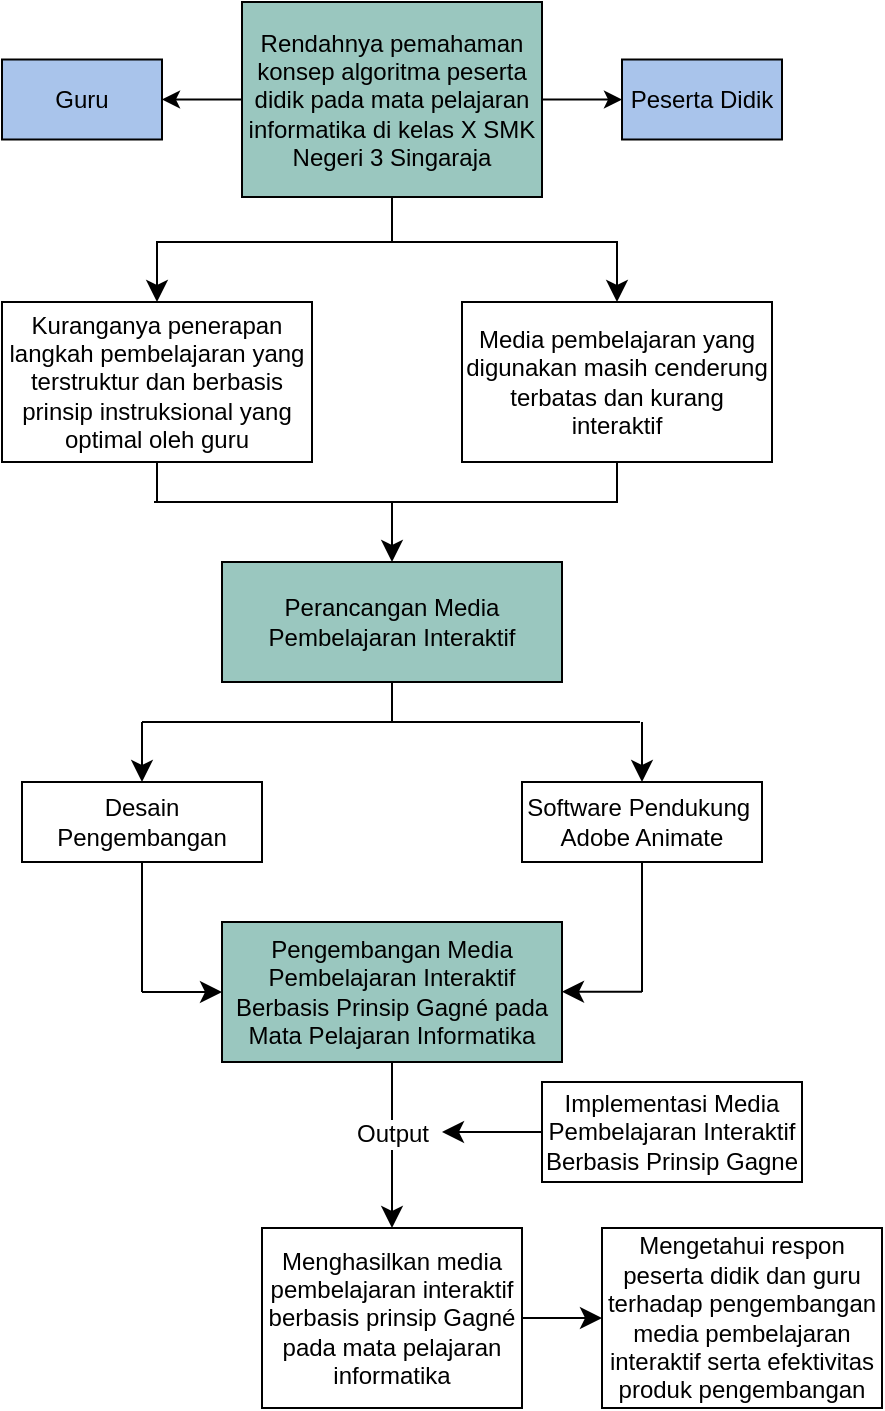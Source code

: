 <mxfile version="24.8.3">
  <diagram name="Page-1" id="ZrEEJuOPULFKZgPX1UGS">
    <mxGraphModel dx="1167" dy="636" grid="1" gridSize="10" guides="1" tooltips="1" connect="1" arrows="1" fold="1" page="1" pageScale="1" pageWidth="850" pageHeight="1100" math="0" shadow="0">
      <root>
        <mxCell id="0" />
        <mxCell id="1" parent="0" />
        <mxCell id="6uhDlHwIgaBfjL2I-Rh7-1" value="Guru" style="rounded=0;whiteSpace=wrap;html=1;glass=0;fillColor=#A9C4EB;" parent="1" vertex="1">
          <mxGeometry x="170" y="138.75" width="80" height="40" as="geometry" />
        </mxCell>
        <mxCell id="6uhDlHwIgaBfjL2I-Rh7-6" style="edgeStyle=orthogonalEdgeStyle;rounded=0;orthogonalLoop=1;jettySize=auto;html=1;entryX=0;entryY=0.5;entryDx=0;entryDy=0;" parent="1" source="6uhDlHwIgaBfjL2I-Rh7-2" target="6uhDlHwIgaBfjL2I-Rh7-4" edge="1">
          <mxGeometry relative="1" as="geometry" />
        </mxCell>
        <mxCell id="6uhDlHwIgaBfjL2I-Rh7-7" style="edgeStyle=orthogonalEdgeStyle;rounded=0;orthogonalLoop=1;jettySize=auto;html=1;exitX=0;exitY=0.5;exitDx=0;exitDy=0;entryX=1;entryY=0.5;entryDx=0;entryDy=0;" parent="1" source="6uhDlHwIgaBfjL2I-Rh7-2" target="6uhDlHwIgaBfjL2I-Rh7-1" edge="1">
          <mxGeometry relative="1" as="geometry" />
        </mxCell>
        <mxCell id="6uhDlHwIgaBfjL2I-Rh7-2" value="Rendahnya pemahaman konsep algoritma peserta didik pada mata pelajaran informatika di kelas X SMK Negeri 3 Singaraja" style="rounded=0;whiteSpace=wrap;html=1;fillColor=#9AC7BF;" parent="1" vertex="1">
          <mxGeometry x="290" y="110" width="150" height="97.5" as="geometry" />
        </mxCell>
        <mxCell id="6uhDlHwIgaBfjL2I-Rh7-4" value="Peserta Didik" style="rounded=0;whiteSpace=wrap;html=1;gradientColor=none;gradientDirection=east;fillStyle=auto;fillColor=#A9C4EB;" parent="1" vertex="1">
          <mxGeometry x="480" y="138.75" width="80" height="40" as="geometry" />
        </mxCell>
        <mxCell id="8X0whU9pNPHjoWLh5J1Q-12" style="edgeStyle=none;curved=1;rounded=0;orthogonalLoop=1;jettySize=auto;html=1;fontSize=12;startSize=8;endSize=8;endArrow=none;endFill=0;startArrow=classic;startFill=1;" edge="1" parent="1" source="6uhDlHwIgaBfjL2I-Rh7-16">
          <mxGeometry relative="1" as="geometry">
            <mxPoint x="247.5" y="230" as="targetPoint" />
          </mxGeometry>
        </mxCell>
        <mxCell id="8X0whU9pNPHjoWLh5J1Q-15" style="edgeStyle=none;curved=1;rounded=0;orthogonalLoop=1;jettySize=auto;html=1;fontSize=12;startSize=8;endSize=8;endArrow=none;endFill=0;" edge="1" parent="1" source="6uhDlHwIgaBfjL2I-Rh7-16">
          <mxGeometry relative="1" as="geometry">
            <mxPoint x="247.5" y="360.0" as="targetPoint" />
          </mxGeometry>
        </mxCell>
        <mxCell id="6uhDlHwIgaBfjL2I-Rh7-16" value="&lt;div&gt;Kuranganya penerapan langkah&amp;nbsp;&lt;span style=&quot;background-color: initial;&quot;&gt;pembelajaran yang terstruktur dan berbasis prinsip&amp;nbsp;&lt;/span&gt;&lt;span style=&quot;background-color: initial;&quot;&gt;instruksional yang optimal oleh guru&lt;/span&gt;&lt;/div&gt;" style="rounded=0;whiteSpace=wrap;html=1;" parent="1" vertex="1">
          <mxGeometry x="170" y="260" width="155" height="80" as="geometry" />
        </mxCell>
        <mxCell id="8X0whU9pNPHjoWLh5J1Q-13" style="edgeStyle=none;curved=1;rounded=0;orthogonalLoop=1;jettySize=auto;html=1;fontSize=12;startSize=8;endSize=8;endArrow=none;endFill=0;startArrow=classic;startFill=1;" edge="1" parent="1" source="6uhDlHwIgaBfjL2I-Rh7-17">
          <mxGeometry relative="1" as="geometry">
            <mxPoint x="477.5" y="230" as="targetPoint" />
          </mxGeometry>
        </mxCell>
        <mxCell id="8X0whU9pNPHjoWLh5J1Q-16" style="edgeStyle=none;curved=1;rounded=0;orthogonalLoop=1;jettySize=auto;html=1;fontSize=12;startSize=8;endSize=8;endArrow=none;endFill=0;" edge="1" parent="1" source="6uhDlHwIgaBfjL2I-Rh7-17">
          <mxGeometry relative="1" as="geometry">
            <mxPoint x="477.5" y="360.0" as="targetPoint" />
          </mxGeometry>
        </mxCell>
        <mxCell id="6uhDlHwIgaBfjL2I-Rh7-17" value="Media pembelajaran yang digunakan masih cenderung terbatas dan kurang interaktif" style="rounded=0;whiteSpace=wrap;html=1;" parent="1" vertex="1">
          <mxGeometry x="400" y="260" width="155" height="80" as="geometry" />
        </mxCell>
        <mxCell id="6uhDlHwIgaBfjL2I-Rh7-18" style="edgeStyle=none;curved=1;rounded=0;orthogonalLoop=1;jettySize=auto;html=1;exitX=0.25;exitY=1;exitDx=0;exitDy=0;fontSize=12;startSize=8;endSize=8;" parent="1" source="6uhDlHwIgaBfjL2I-Rh7-1" target="6uhDlHwIgaBfjL2I-Rh7-1" edge="1">
          <mxGeometry relative="1" as="geometry" />
        </mxCell>
        <mxCell id="6uhDlHwIgaBfjL2I-Rh7-25" value="" style="endArrow=none;html=1;rounded=0;fontSize=12;startSize=8;endSize=8;curved=1;" parent="1" edge="1">
          <mxGeometry width="50" height="50" relative="1" as="geometry">
            <mxPoint x="247" y="230" as="sourcePoint" />
            <mxPoint x="478" y="230" as="targetPoint" />
          </mxGeometry>
        </mxCell>
        <mxCell id="8X0whU9pNPHjoWLh5J1Q-8" style="edgeStyle=none;curved=1;rounded=0;orthogonalLoop=1;jettySize=auto;html=1;fontSize=12;startSize=8;endSize=8;startArrow=classic;startFill=1;endArrow=none;endFill=0;" edge="1" parent="1" source="6uhDlHwIgaBfjL2I-Rh7-28">
          <mxGeometry relative="1" as="geometry">
            <mxPoint x="365" y="360" as="targetPoint" />
          </mxGeometry>
        </mxCell>
        <mxCell id="8X0whU9pNPHjoWLh5J1Q-19" style="edgeStyle=none;curved=1;rounded=0;orthogonalLoop=1;jettySize=auto;html=1;fontSize=12;startSize=8;endSize=8;endArrow=none;endFill=0;" edge="1" parent="1" source="6uhDlHwIgaBfjL2I-Rh7-28">
          <mxGeometry relative="1" as="geometry">
            <mxPoint x="365" y="470" as="targetPoint" />
          </mxGeometry>
        </mxCell>
        <mxCell id="6uhDlHwIgaBfjL2I-Rh7-28" value="Perancangan Media Pembelajaran Interaktif" style="rounded=0;whiteSpace=wrap;html=1;fillColor=#9AC7BF;" parent="1" vertex="1">
          <mxGeometry x="280" y="390" width="170" height="60" as="geometry" />
        </mxCell>
        <mxCell id="8X0whU9pNPHjoWLh5J1Q-20" style="edgeStyle=none;curved=1;rounded=0;orthogonalLoop=1;jettySize=auto;html=1;fontSize=12;startSize=8;endSize=8;startArrow=classic;startFill=1;endArrow=none;endFill=0;" edge="1" parent="1" source="6uhDlHwIgaBfjL2I-Rh7-29">
          <mxGeometry relative="1" as="geometry">
            <mxPoint x="240" y="470" as="targetPoint" />
          </mxGeometry>
        </mxCell>
        <mxCell id="8X0whU9pNPHjoWLh5J1Q-24" style="edgeStyle=none;curved=1;rounded=0;orthogonalLoop=1;jettySize=auto;html=1;fontSize=12;startSize=8;endSize=8;endArrow=none;endFill=0;" edge="1" parent="1" source="6uhDlHwIgaBfjL2I-Rh7-29">
          <mxGeometry relative="1" as="geometry">
            <mxPoint x="240" y="605" as="targetPoint" />
          </mxGeometry>
        </mxCell>
        <mxCell id="6uhDlHwIgaBfjL2I-Rh7-29" value="Desain Pengembangan" style="rounded=0;whiteSpace=wrap;html=1;" parent="1" vertex="1">
          <mxGeometry x="180" y="500" width="120" height="40" as="geometry" />
        </mxCell>
        <mxCell id="8X0whU9pNPHjoWLh5J1Q-21" style="edgeStyle=none;curved=1;rounded=0;orthogonalLoop=1;jettySize=auto;html=1;fontSize=12;startSize=8;endSize=8;startArrow=classic;startFill=1;endArrow=none;endFill=0;" edge="1" parent="1" source="6uhDlHwIgaBfjL2I-Rh7-31">
          <mxGeometry relative="1" as="geometry">
            <mxPoint x="490" y="470" as="targetPoint" />
          </mxGeometry>
        </mxCell>
        <mxCell id="8X0whU9pNPHjoWLh5J1Q-23" style="edgeStyle=none;curved=1;rounded=0;orthogonalLoop=1;jettySize=auto;html=1;fontSize=12;startSize=8;endSize=8;endArrow=none;endFill=0;" edge="1" parent="1" source="6uhDlHwIgaBfjL2I-Rh7-31">
          <mxGeometry relative="1" as="geometry">
            <mxPoint x="490" y="605" as="targetPoint" />
          </mxGeometry>
        </mxCell>
        <mxCell id="6uhDlHwIgaBfjL2I-Rh7-31" value="Software Pendukung&amp;nbsp;&lt;div&gt;Adobe Animate&lt;/div&gt;" style="rounded=0;whiteSpace=wrap;html=1;" parent="1" vertex="1">
          <mxGeometry x="430" y="500" width="120" height="40" as="geometry" />
        </mxCell>
        <mxCell id="6uhDlHwIgaBfjL2I-Rh7-56" style="edgeStyle=none;curved=1;rounded=0;orthogonalLoop=1;jettySize=auto;html=1;entryX=0.5;entryY=0;entryDx=0;entryDy=0;fontSize=12;startSize=8;endSize=8;" parent="1" source="6uhDlHwIgaBfjL2I-Rh7-33" target="6uhDlHwIgaBfjL2I-Rh7-36" edge="1">
          <mxGeometry relative="1" as="geometry">
            <Array as="points" />
          </mxGeometry>
        </mxCell>
        <mxCell id="6uhDlHwIgaBfjL2I-Rh7-58" value="Output" style="edgeLabel;html=1;align=center;verticalAlign=middle;resizable=0;points=[];fontSize=12;" parent="6uhDlHwIgaBfjL2I-Rh7-56" vertex="1" connectable="0">
          <mxGeometry x="0.011" y="1" relative="1" as="geometry">
            <mxPoint x="-1" y="-6" as="offset" />
          </mxGeometry>
        </mxCell>
        <mxCell id="8X0whU9pNPHjoWLh5J1Q-27" style="edgeStyle=none;curved=1;rounded=0;orthogonalLoop=1;jettySize=auto;html=1;fontSize=12;startSize=8;endSize=8;endArrow=none;endFill=0;startArrow=classic;startFill=1;" edge="1" parent="1" source="6uhDlHwIgaBfjL2I-Rh7-33">
          <mxGeometry relative="1" as="geometry">
            <mxPoint x="240" y="605" as="targetPoint" />
          </mxGeometry>
        </mxCell>
        <mxCell id="6uhDlHwIgaBfjL2I-Rh7-33" value="Pengembangan Media Pembelajaran Interaktif Berbasis Prinsip&amp;nbsp;Gagné pada Mata Pelajaran Informatika" style="rounded=0;whiteSpace=wrap;html=1;fillColor=#9AC7BF;" parent="1" vertex="1">
          <mxGeometry x="280" y="570" width="170" height="70" as="geometry" />
        </mxCell>
        <mxCell id="8X0whU9pNPHjoWLh5J1Q-30" style="edgeStyle=none;curved=1;rounded=0;orthogonalLoop=1;jettySize=auto;html=1;entryX=0;entryY=0.5;entryDx=0;entryDy=0;fontSize=12;startSize=8;endSize=8;" edge="1" parent="1" source="6uhDlHwIgaBfjL2I-Rh7-36" target="8X0whU9pNPHjoWLh5J1Q-29">
          <mxGeometry relative="1" as="geometry" />
        </mxCell>
        <mxCell id="6uhDlHwIgaBfjL2I-Rh7-36" value="Menghasilkan media pembelajaran interaktif berbasis prinsip Gagné pada mata pelajaran informatika&lt;span style=&quot;color: rgba(0, 0, 0, 0); font-family: monospace; font-size: 0px; text-align: start; text-wrap-mode: nowrap;&quot;&gt;%3CmxGraphModel%3E%3Croot%3E%3CmxCell%20id%3D%220%22%2F%3E%3CmxCell%20id%3D%221%22%20parent%3D%220%22%2F%3E%3CmxCell%20id%3D%222%22%20value%3D%22Software%20Pendukung%26amp%3Bnbsp%3B%26lt%3Bdiv%26gt%3BAdobe%20Animate%26lt%3B%2Fdiv%26gt%3B%22%20style%3D%22rounded%3D0%3BwhiteSpace%3Dwrap%3Bhtml%3D1%3B%22%20vertex%3D%221%22%20parent%3D%221%22%3E%3CmxGeometry%20x%3D%22470%22%20y%3D%22480%22%20width%3D%22120%22%20height%3D%2240%22%20as%3D%22geometry%22%2F%3E%3C%2FmxCell%3E%3C%2Froot%3E%3C%2FmxGraphModel%3E&lt;/span&gt;" style="rounded=0;whiteSpace=wrap;html=1;" parent="1" vertex="1">
          <mxGeometry x="300" y="723" width="130" height="90" as="geometry" />
        </mxCell>
        <mxCell id="6uhDlHwIgaBfjL2I-Rh7-44" value="" style="endArrow=none;html=1;rounded=0;fontSize=12;startSize=8;endSize=8;curved=1;" parent="1" edge="1">
          <mxGeometry width="50" height="50" relative="1" as="geometry">
            <mxPoint x="240" y="470" as="sourcePoint" />
            <mxPoint x="489" y="470" as="targetPoint" />
          </mxGeometry>
        </mxCell>
        <mxCell id="6uhDlHwIgaBfjL2I-Rh7-59" style="edgeStyle=none;curved=1;rounded=0;orthogonalLoop=1;jettySize=auto;html=1;fontSize=12;startSize=8;endSize=8;" parent="1" source="6uhDlHwIgaBfjL2I-Rh7-57" edge="1">
          <mxGeometry relative="1" as="geometry">
            <mxPoint x="390" y="675" as="targetPoint" />
          </mxGeometry>
        </mxCell>
        <mxCell id="6uhDlHwIgaBfjL2I-Rh7-57" value="Implementasi Media Pembelajaran Interaktif Berbasis Prinsip Gagne" style="rounded=0;whiteSpace=wrap;html=1;" parent="1" vertex="1">
          <mxGeometry x="440" y="650" width="130" height="50" as="geometry" />
        </mxCell>
        <mxCell id="8X0whU9pNPHjoWLh5J1Q-3" value="" style="endArrow=none;html=1;rounded=0;fontSize=12;startSize=8;endSize=8;curved=1;" edge="1" parent="1">
          <mxGeometry width="50" height="50" relative="1" as="geometry">
            <mxPoint x="365" y="230" as="sourcePoint" />
            <mxPoint x="365" y="207" as="targetPoint" />
          </mxGeometry>
        </mxCell>
        <mxCell id="8X0whU9pNPHjoWLh5J1Q-4" value="" style="endArrow=none;html=1;rounded=0;fontSize=12;startSize=8;endSize=8;curved=1;" edge="1" parent="1">
          <mxGeometry width="50" height="50" relative="1" as="geometry">
            <mxPoint x="246" y="360" as="sourcePoint" />
            <mxPoint x="478" y="360" as="targetPoint" />
          </mxGeometry>
        </mxCell>
        <mxCell id="8X0whU9pNPHjoWLh5J1Q-28" style="edgeStyle=none;curved=1;rounded=0;orthogonalLoop=1;jettySize=auto;html=1;fontSize=12;startSize=8;endSize=8;endArrow=classic;endFill=1;startArrow=none;startFill=0;" edge="1" parent="1">
          <mxGeometry relative="1" as="geometry">
            <mxPoint x="450" y="604.87" as="targetPoint" />
            <mxPoint x="490" y="604.87" as="sourcePoint" />
          </mxGeometry>
        </mxCell>
        <mxCell id="8X0whU9pNPHjoWLh5J1Q-29" value="Mengetahui respon peserta didik dan guru terhadap pengembangan media pembelajaran interaktif serta efektivitas produk pengembangan" style="rounded=0;whiteSpace=wrap;html=1;" vertex="1" parent="1">
          <mxGeometry x="470" y="723" width="140" height="90" as="geometry" />
        </mxCell>
      </root>
    </mxGraphModel>
  </diagram>
</mxfile>
